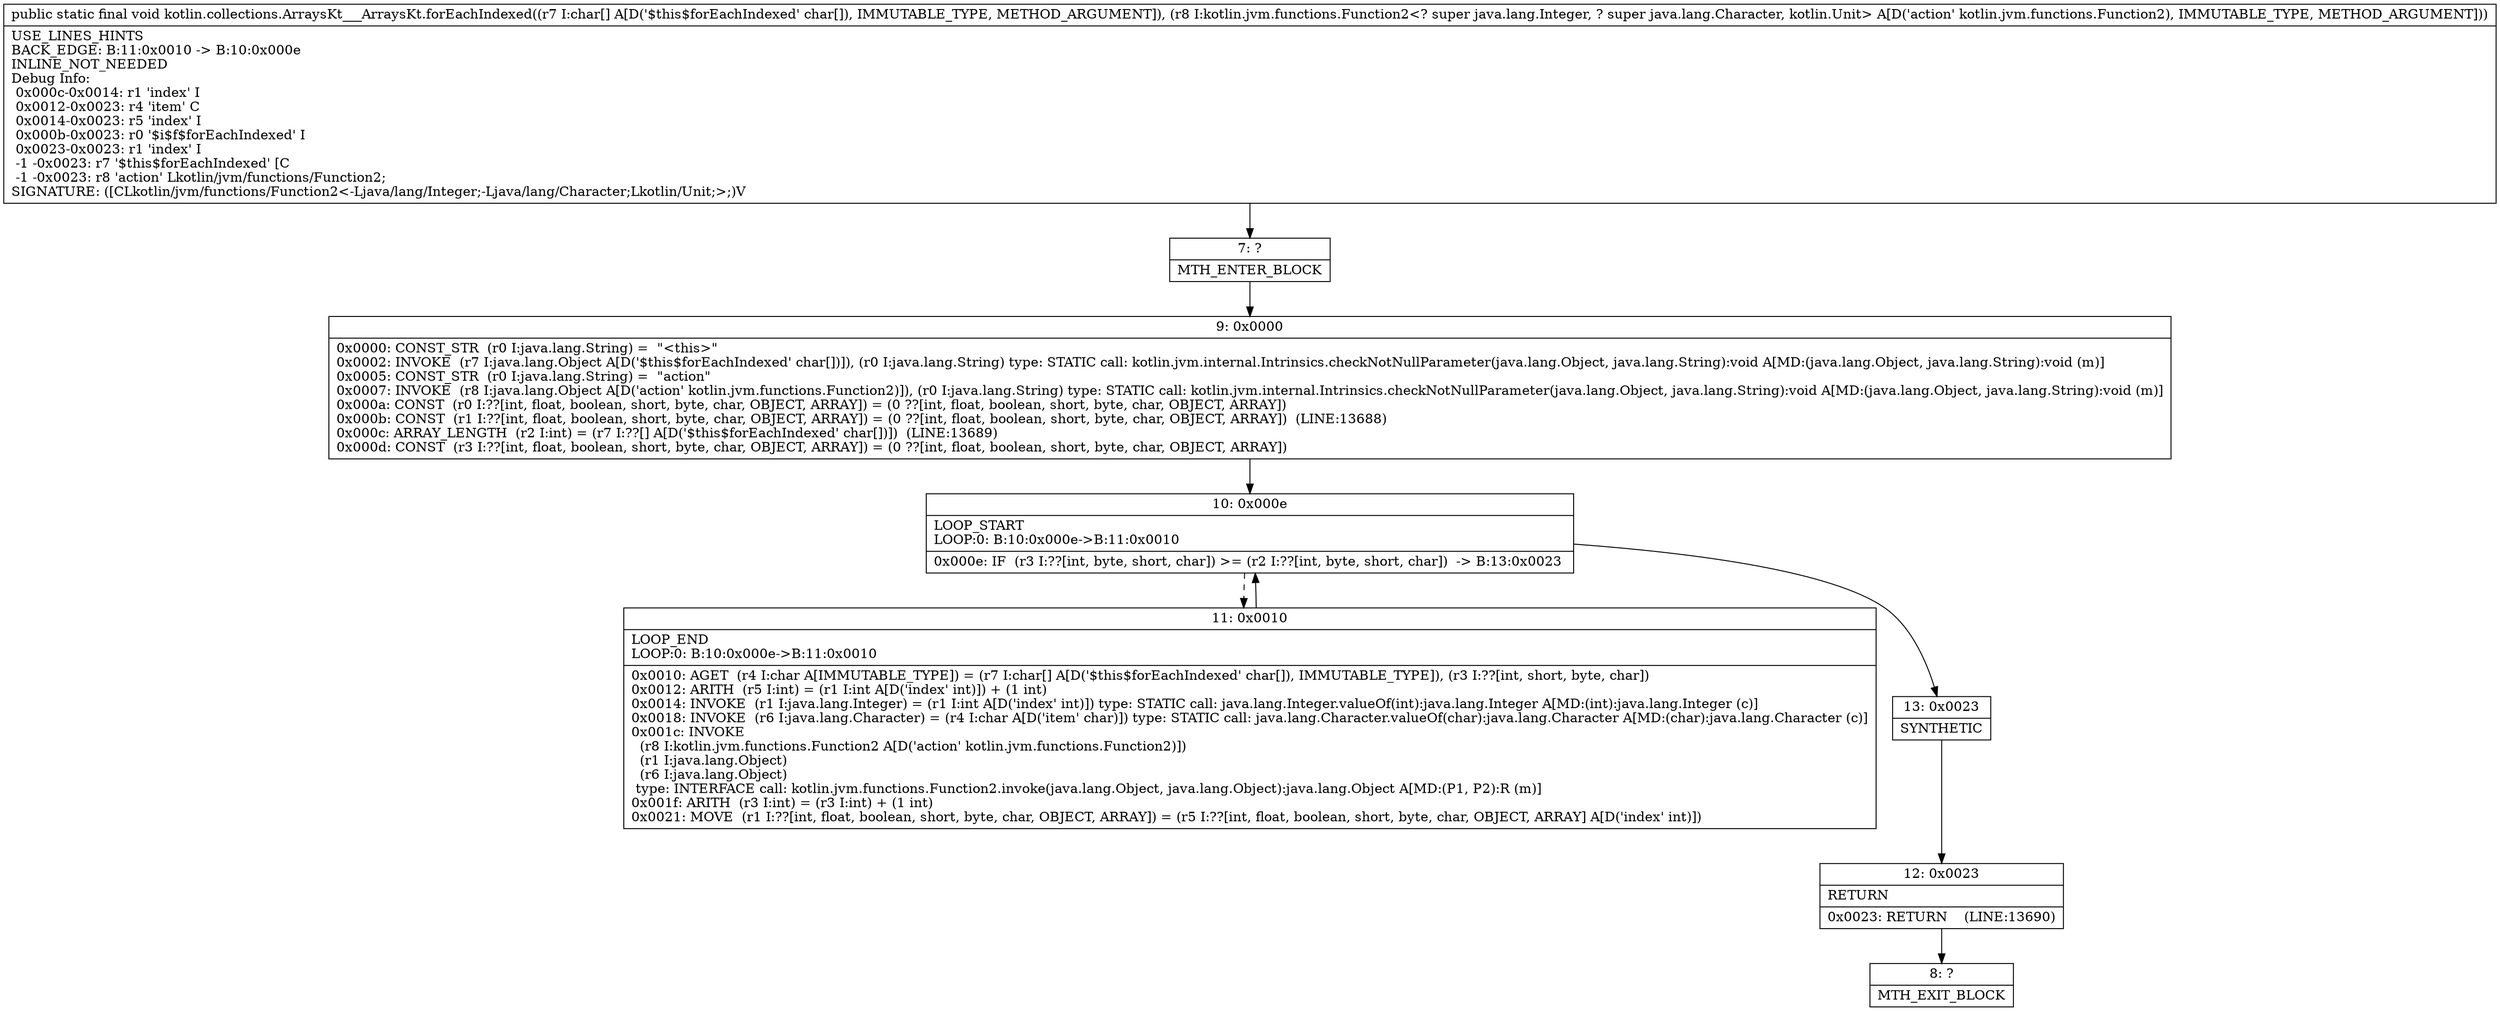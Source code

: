 digraph "CFG forkotlin.collections.ArraysKt___ArraysKt.forEachIndexed([CLkotlin\/jvm\/functions\/Function2;)V" {
Node_7 [shape=record,label="{7\:\ ?|MTH_ENTER_BLOCK\l}"];
Node_9 [shape=record,label="{9\:\ 0x0000|0x0000: CONST_STR  (r0 I:java.lang.String) =  \"\<this\>\" \l0x0002: INVOKE  (r7 I:java.lang.Object A[D('$this$forEachIndexed' char[])]), (r0 I:java.lang.String) type: STATIC call: kotlin.jvm.internal.Intrinsics.checkNotNullParameter(java.lang.Object, java.lang.String):void A[MD:(java.lang.Object, java.lang.String):void (m)]\l0x0005: CONST_STR  (r0 I:java.lang.String) =  \"action\" \l0x0007: INVOKE  (r8 I:java.lang.Object A[D('action' kotlin.jvm.functions.Function2)]), (r0 I:java.lang.String) type: STATIC call: kotlin.jvm.internal.Intrinsics.checkNotNullParameter(java.lang.Object, java.lang.String):void A[MD:(java.lang.Object, java.lang.String):void (m)]\l0x000a: CONST  (r0 I:??[int, float, boolean, short, byte, char, OBJECT, ARRAY]) = (0 ??[int, float, boolean, short, byte, char, OBJECT, ARRAY]) \l0x000b: CONST  (r1 I:??[int, float, boolean, short, byte, char, OBJECT, ARRAY]) = (0 ??[int, float, boolean, short, byte, char, OBJECT, ARRAY])  (LINE:13688)\l0x000c: ARRAY_LENGTH  (r2 I:int) = (r7 I:??[] A[D('$this$forEachIndexed' char[])])  (LINE:13689)\l0x000d: CONST  (r3 I:??[int, float, boolean, short, byte, char, OBJECT, ARRAY]) = (0 ??[int, float, boolean, short, byte, char, OBJECT, ARRAY]) \l}"];
Node_10 [shape=record,label="{10\:\ 0x000e|LOOP_START\lLOOP:0: B:10:0x000e\-\>B:11:0x0010\l|0x000e: IF  (r3 I:??[int, byte, short, char]) \>= (r2 I:??[int, byte, short, char])  \-\> B:13:0x0023 \l}"];
Node_11 [shape=record,label="{11\:\ 0x0010|LOOP_END\lLOOP:0: B:10:0x000e\-\>B:11:0x0010\l|0x0010: AGET  (r4 I:char A[IMMUTABLE_TYPE]) = (r7 I:char[] A[D('$this$forEachIndexed' char[]), IMMUTABLE_TYPE]), (r3 I:??[int, short, byte, char]) \l0x0012: ARITH  (r5 I:int) = (r1 I:int A[D('index' int)]) + (1 int) \l0x0014: INVOKE  (r1 I:java.lang.Integer) = (r1 I:int A[D('index' int)]) type: STATIC call: java.lang.Integer.valueOf(int):java.lang.Integer A[MD:(int):java.lang.Integer (c)]\l0x0018: INVOKE  (r6 I:java.lang.Character) = (r4 I:char A[D('item' char)]) type: STATIC call: java.lang.Character.valueOf(char):java.lang.Character A[MD:(char):java.lang.Character (c)]\l0x001c: INVOKE  \l  (r8 I:kotlin.jvm.functions.Function2 A[D('action' kotlin.jvm.functions.Function2)])\l  (r1 I:java.lang.Object)\l  (r6 I:java.lang.Object)\l type: INTERFACE call: kotlin.jvm.functions.Function2.invoke(java.lang.Object, java.lang.Object):java.lang.Object A[MD:(P1, P2):R (m)]\l0x001f: ARITH  (r3 I:int) = (r3 I:int) + (1 int) \l0x0021: MOVE  (r1 I:??[int, float, boolean, short, byte, char, OBJECT, ARRAY]) = (r5 I:??[int, float, boolean, short, byte, char, OBJECT, ARRAY] A[D('index' int)]) \l}"];
Node_13 [shape=record,label="{13\:\ 0x0023|SYNTHETIC\l}"];
Node_12 [shape=record,label="{12\:\ 0x0023|RETURN\l|0x0023: RETURN    (LINE:13690)\l}"];
Node_8 [shape=record,label="{8\:\ ?|MTH_EXIT_BLOCK\l}"];
MethodNode[shape=record,label="{public static final void kotlin.collections.ArraysKt___ArraysKt.forEachIndexed((r7 I:char[] A[D('$this$forEachIndexed' char[]), IMMUTABLE_TYPE, METHOD_ARGUMENT]), (r8 I:kotlin.jvm.functions.Function2\<? super java.lang.Integer, ? super java.lang.Character, kotlin.Unit\> A[D('action' kotlin.jvm.functions.Function2), IMMUTABLE_TYPE, METHOD_ARGUMENT]))  | USE_LINES_HINTS\lBACK_EDGE: B:11:0x0010 \-\> B:10:0x000e\lINLINE_NOT_NEEDED\lDebug Info:\l  0x000c\-0x0014: r1 'index' I\l  0x0012\-0x0023: r4 'item' C\l  0x0014\-0x0023: r5 'index' I\l  0x000b\-0x0023: r0 '$i$f$forEachIndexed' I\l  0x0023\-0x0023: r1 'index' I\l  \-1 \-0x0023: r7 '$this$forEachIndexed' [C\l  \-1 \-0x0023: r8 'action' Lkotlin\/jvm\/functions\/Function2;\lSIGNATURE: ([CLkotlin\/jvm\/functions\/Function2\<\-Ljava\/lang\/Integer;\-Ljava\/lang\/Character;Lkotlin\/Unit;\>;)V\l}"];
MethodNode -> Node_7;Node_7 -> Node_9;
Node_9 -> Node_10;
Node_10 -> Node_11[style=dashed];
Node_10 -> Node_13;
Node_11 -> Node_10;
Node_13 -> Node_12;
Node_12 -> Node_8;
}

